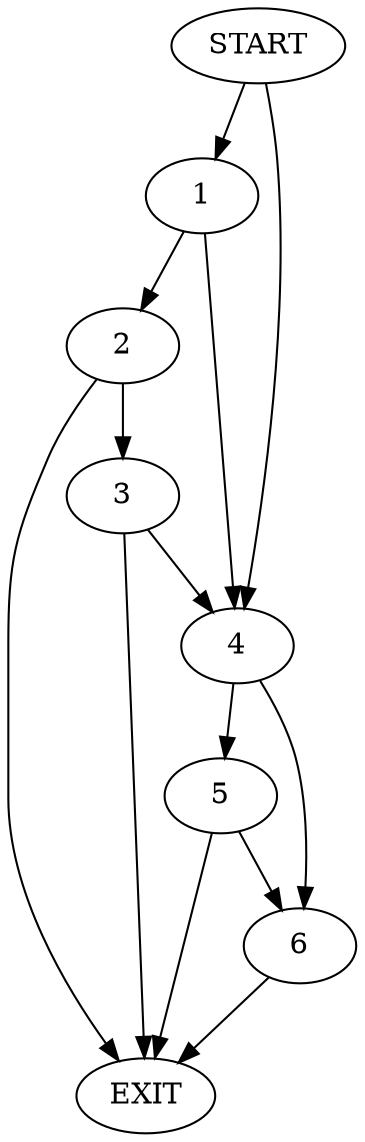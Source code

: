 digraph { 
0 [label="START"];
1;
2;
3;
4;
5;
6;
7[label="EXIT"];
0 -> 1;
0 -> 4;
1 -> 2;
1 -> 4;
2 -> 7;
2 -> 3;
3 -> 4;
3 -> 7;
4 -> 5;
4 -> 6;
5 -> 7;
5 -> 6;
6 -> 7;
}